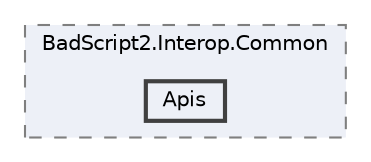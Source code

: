 digraph "src/BadScript2.Interop/BadScript2.Interop.Common/Apis"
{
 // LATEX_PDF_SIZE
  bgcolor="transparent";
  edge [fontname=Helvetica,fontsize=10,labelfontname=Helvetica,labelfontsize=10];
  node [fontname=Helvetica,fontsize=10,shape=box,height=0.2,width=0.4];
  compound=true
  subgraph clusterdir_ecb14d9ba8a6a02f07f219f62488e64b {
    graph [ bgcolor="#edf0f7", pencolor="grey50", label="BadScript2.Interop.Common", fontname=Helvetica,fontsize=10 style="filled,dashed", URL="dir_ecb14d9ba8a6a02f07f219f62488e64b.html",tooltip=""]
  dir_8291c05d856724828f652c9053472623 [label="Apis", fillcolor="#edf0f7", color="grey25", style="filled,bold", URL="dir_8291c05d856724828f652c9053472623.html",tooltip=""];
  }
}
